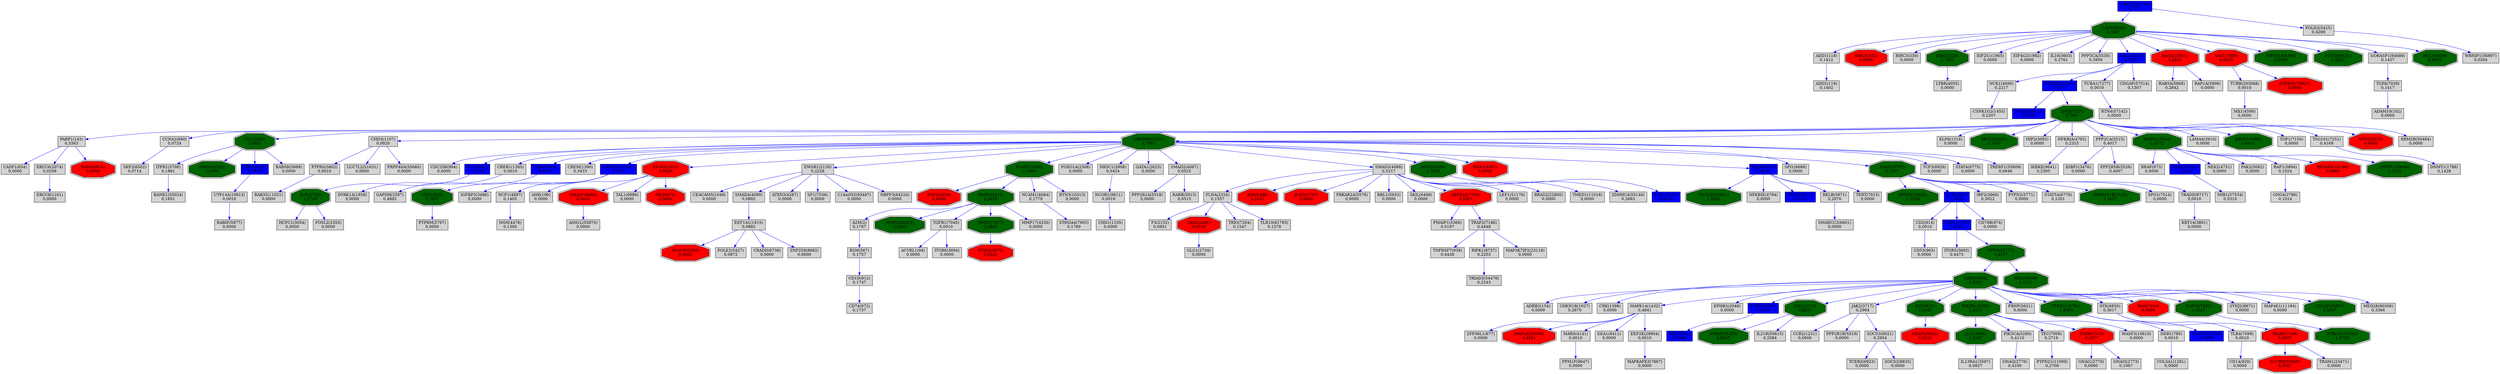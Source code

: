 digraph tmp_ans6 {
N_0 [shape = box, style = filled, fillcolor = lightgray, label = "ADD1(118)\n0,1412"];
N_1 [shape = box, style = filled, fillcolor = lightgray, label = "ADD2(119)\n0,1402"];
N_2 [shape = box, style = filled, fillcolor = lightgray, label = "PARP1(142)\n0,3363"];
N_3 [shape = box, style = filled, fillcolor = lightgray, label = "ADRB2(154)\n0,0000"];
N_4 [shape = box, style = filled, fillcolor = lightgray, label = "AHR(196)\n0,0000"];
N_5 [shape = box, style = filled, fillcolor = lightgray, label = "A2M(2)\n0,1767"];
N_6 [shape = box, style = filled, fillcolor = lightgray, label = "ACVRL1(94)\n0,0000"];
N_7 [shape = doubleoctagon, style = filled, fillcolor = red, label = "BIRC5(332)\n0,0000"];
N_8 [shape = box, style = filled, fillcolor = lightgray, label = "ADAM10(102)\n0,0000"];
N_9 [shape = box, style = filled, fillcolor = lightgray, label = "B2M(567)\n0,1757"];
N_10 [shape = box, style = filled, fillcolor = lightgray, label = "BRAF(673)\n0,0000"];
N_11 [shape = box, style = filled, fillcolor = lightgray, label = "DDR1(780)\n0,0010"];
N_12 [shape = box, style = filled, fillcolor = lightgray, label = "CASP1(834)\n0,0000"];
N_13 [shape = doubleoctagon, style = filled, fillcolor = darkgreen, label = "CASP3(836)\n3,7697"];
N_14 [shape = box, style = filled, fillcolor = lightgray, label = "BIRC3(330)\n0,0000"];
N_15 [shape = doubleoctagon, style = filled, fillcolor = darkgreen, label = "BIRC2(329)\n3,7637"];
N_16 [shape = box, style = filled, fillcolor = lightgray, label = "CD2(914)\n0,0010"];
N_17 [shape = box, style = filled, fillcolor = lightgray, label = "TNFRSF7(939)\n0,4438"];
N_18 [shape = box, style = filled, fillcolor = lightgray, label = "CD74(972)\n0,1737"];
N_19 [shape = box, style = filled, fillcolor = lightgray, label = "CD1D(912)\n0,1747"];
N_20 [shape = box, style = filled, fillcolor = lightgray, label = "CCNA2(890)\n0,0724"];
N_21 [shape = doubleoctagon, style = filled, fillcolor = darkgreen, label = "CDC2(983)\n2,4951"];
N_22 [shape = doubleoctagon, style = filled, fillcolor = darkgreen, label = "CDH1(999)\n3,7637"];
N_23 [shape = box, style = filled, fillcolor = blue, label = "CDKN1A(1026)\n3,7707"];
N_24 [shape = box, style = filled, fillcolor = lightgray, label = "CHD3(1107)\n0,0020"];
N_25 [shape = box, style = filled, fillcolor = lightgray, label = "CDC25B(994)\n0,0000"];
N_26 [shape = box, style = filled, fillcolor = lightgray, label = "CDKN1B(1027)\n0,2670"];
N_27 [shape = box, style = filled, fillcolor = lightgray, label = "CCR2(1231)\n0,0000"];
N_28 [shape = box, style = filled, fillcolor = blue, label = "BCL3(602)\n1,2754"];
N_29 [shape = box, style = filled, fillcolor = lightgray, label = "CREB1(1385)\n0,0010"];
N_30 [shape = doubleoctagon, style = filled, fillcolor = darkgreen, label = "CREBBP(1387)\n3,7657"];
N_31 [shape = box, style = filled, fillcolor = blue, label = "CAMK4(814)\n0,8951"];
N_32 [shape = box, style = filled, fillcolor = lightgray, label = "CREM(1390)\n0,3433"];
N_33 [shape = box, style = filled, fillcolor = lightgray, label = "CRK(1398)\n0,0000"];
N_34 [shape = box, style = filled, fillcolor = lightgray, label = "ZFP36L1(677)\n0,0000"];
N_35 [shape = box, style = filled, fillcolor = blue, label = "CSNK2A1(1457)\n3,7647"];
N_36 [shape = box, style = filled, fillcolor = lightgray, label = "MAPK14(1432)\n0,4841"];
N_37 [shape = box, style = filled, fillcolor = lightgray, label = "CD14(929)\n0,0000"];
N_38 [shape = box, style = filled, fillcolor = blue, label = "DAPK1(1612)\n1,3553"];
N_39 [shape = box, style = filled, fillcolor = lightgray, label = "ERCC8(1161)\n0,0000"];
N_40 [shape = box, style = filled, fillcolor = lightgray, label = "DNMT1(1786)\n0,1428"];
N_41 [shape = doubleoctagon, style = filled, fillcolor = darkgreen, label = "TSC22D3(1831)\n1,0422"];
N_42 [shape = box, style = filled, fillcolor = lightgray, label = "EEF1A1(1915)\n0,0882"];
N_43 [shape = box, style = filled, fillcolor = lightgray, label = "KLF6(1316)\n0,0000"];
N_44 [shape = box, style = filled, fillcolor = lightgray, label = "EIF2S1(1965)\n0,0000"];
N_45 [shape = box, style = filled, fillcolor = lightgray, label = "EIF4G2(1982)\n0,0000"];
N_46 [shape = doubleoctagon, style = filled, fillcolor = red, label = "EP300(2033)\n0,0020"];
N_47 [shape = box, style = filled, fillcolor = lightgray, label = "EPHB2(2048)\n0,0000"];
N_48 [shape = box, style = filled, fillcolor = lightgray, label = "CEACAM5(1048)\n0,0000"];
N_49 [shape = box, style = filled, fillcolor = lightgray, label = "EWSR1(2130)\n0,2228"];
N_50 [shape = box, style = filled, fillcolor = lightgray, label = "F3(2152)\n0,0951"];
N_51 [shape = box, style = filled, fillcolor = blue, label = "DOK1(1796)\n1,4587"];
N_52 [shape = box, style = filled, fillcolor = lightgray, label = "COL3A1(1281)\n0,0000"];
N_53 [shape = doubleoctagon, style = filled, fillcolor = darkgreen, label = "FGFR1(2260)\n2,5860"];
N_54 [shape = doubleoctagon, style = filled, fillcolor = red, label = "FGF5(2250)\n0,0000"];
N_55 [shape = box, style = filled, fillcolor = blue, label = "FGFR3(2261)\n0,6746"];
N_56 [shape = box, style = filled, fillcolor = lightgray, label = "DYRK1A(1859)\n0,0000"];
N_57 [shape = box, style = filled, fillcolor = lightgray, label = "FLNA(2316)\n0,1557"];
N_58 [shape = box, style = filled, fillcolor = lightgray, label = "CD79B(974)\n0,0000"];
N_59 [shape = box, style = filled, fillcolor = lightgray, label = "FOXO1A(2308)\n0,0000"];
N_60 [shape = box, style = filled, fillcolor = lightgray, label = "GAPDH(2597)\n0,4892"];
N_61 [shape = doubleoctagon, style = filled, fillcolor = darkgreen, label = "XRCC6(2547)\n3,7637"];
N_62 [shape = box, style = filled, fillcolor = lightgray, label = "CD53(963)\n0,0000"];
N_63 [shape = box, style = filled, fillcolor = lightgray, label = "GNAI1(2770)\n0,0000"];
N_64 [shape = box, style = filled, fillcolor = lightgray, label = "GNAI3(2773)\n0,1067"];
N_65 [shape = box, style = filled, fillcolor = lightgray, label = "GNAQ(2776)\n0,4100"];
N_66 [shape = doubleoctagon, style = filled, fillcolor = darkgreen, label = "GRB2(2885)\n1,4567"];
N_67 [shape = box, style = filled, fillcolor = lightgray, label = "NR3C1(2908)\n0,0424"];
N_68 [shape = box, style = filled, fillcolor = lightgray, label = "ERCC6(2074)\n0,0208"];
N_69 [shape = box, style = filled, fillcolor = blue, label = "HBZ(3050)\n0,5992"];
N_70 [shape = box, style = filled, fillcolor = lightgray, label = "HCFC1(3054)\n0,0000"];
N_71 [shape = box, style = filled, fillcolor = lightgray, label = "CHD1(1105)\n0,0000"];
N_72 [shape = doubleoctagon, style = filled, fillcolor = darkgreen, label = "IFNAR2(3455)\n0,8627"];
N_73 [shape = doubleoctagon, style = filled, fillcolor = darkgreen, label = "IFNGR1(3459)\n1,7028"];
N_74 [shape = doubleoctagon, style = filled, fillcolor = darkgreen, label = "IL13(3596)\n1,4547"];
N_75 [shape = box, style = filled, fillcolor = lightgray, label = "IL16(3603)\n0,2761"];
N_76 [shape = doubleoctagon, style = filled, fillcolor = red, label = "ITGA3(3675)\n0,5325"];
N_77 [shape = box, style = filled, fillcolor = lightgray, label = "ITGB5(3693)\n0,4473"];
N_78 [shape = box, style = filled, fillcolor = lightgray, label = "ITPR1(3708)\n0,1861"];
N_79 [shape = doubleoctagon, style = filled, fillcolor = darkgreen, label = "JAK1(3716)\n0,8637"];
N_80 [shape = box, style = filled, fillcolor = lightgray, label = "JAK2(3717)\n0,2964"];
N_81 [shape = doubleoctagon, style = filled, fillcolor = darkgreen, label = "JUN(3725)\n1,2744"];
N_82 [shape = box, style = filled, fillcolor = lightgray, label = "FOSL2(2355)\n0,0000"];
N_83 [shape = doubleoctagon, style = filled, fillcolor = red, label = "ANK3(288)\n0,5197"];
N_84 [shape = doubleoctagon, style = filled, fillcolor = darkgreen, label = "KIT(3815)\n1,4547"];
N_85 [shape = box, style = filled, fillcolor = lightgray, label = "IGFBP3(3486)\n0,0000"];
N_86 [shape = box, style = filled, fillcolor = blue, label = "LCK(3932)\n1,4597"];
N_87 [shape = box, style = filled, fillcolor = lightgray, label = "GATA1(2623)\n0,0000"];
N_88 [shape = box, style = filled, fillcolor = lightgray, label = "LTBR(4055)\n0,0000"];
N_89 [shape = box, style = filled, fillcolor = lightgray, label = "SMAD2(4087)\n0,0525"];
N_90 [shape = doubleoctagon, style = filled, fillcolor = red, label = "JUND(3727)\n0,0000"];
N_91 [shape = box, style = filled, fillcolor = lightgray, label = "SMAD3(4088)\n0,5217"];
N_92 [shape = box, style = filled, fillcolor = lightgray, label = "SMAD4(4089)\n0,0892"];
N_93 [shape = doubleoctagon, style = filled, fillcolor = red, label = "SMAD7(4092)\n0,0010"];
N_94 [shape = box, style = filled, fillcolor = lightgray, label = "IGBP1(3476)\n0,0000"];
N_95 [shape = doubleoctagon, style = filled, fillcolor = darkgreen, label = "MMP2(4313)\n2,5850"];
N_96 [shape = doubleoctagon, style = filled, fillcolor = darkgreen, label = "MSH2(4436)\n1,7892"];
N_97 [shape = box, style = filled, fillcolor = lightgray, label = "MSN(4478)\n0,1395"];
N_98 [shape = doubleoctagon, style = filled, fillcolor = red, label = "MSX1(4487)\n0,0000"];
N_99 [shape = box, style = filled, fillcolor = lightgray, label = "MX1(4599)\n0,0000"];
N_100 [shape = box, style = filled, fillcolor = lightgray, label = "NCAM1(4684)\n0,1779"];
N_101 [shape = box, style = filled, fillcolor = lightgray, label = "NCF1(4687)\n0,1405"];
N_102 [shape = box, style = filled, fillcolor = lightgray, label = "CSNK1G2(1455)\n0,2207"];
N_103 [shape = box, style = filled, fillcolor = lightgray, label = "HIP2(3093)\n0,0000"];
N_104 [shape = box, style = filled, fillcolor = lightgray, label = "NCK1(4690)\n0,2217"];
N_105 [shape = box, style = filled, fillcolor = lightgray, label = "NEK2(4751)\n0,0000"];
N_106 [shape = box, style = filled, fillcolor = lightgray, label = "IRF2(3660)\n0,3022"];
N_107 [shape = box, style = filled, fillcolor = lightgray, label = "GLG1(2734)\n0,0000"];
N_108 [shape = box, style = filled, fillcolor = lightgray, label = "NFKBIA(4792)\n0,2315"];
N_109 [shape = box, style = filled, fillcolor = lightgray, label = "PAK2(5062)\n0,0000"];
N_110 [shape = doubleoctagon, style = filled, fillcolor = darkgreen, label = "PIK3R1(5295)\n1,4557"];
N_111 [shape = box, style = filled, fillcolor = lightgray, label = "PIK3CA(5290)\n0,4110"];
N_112 [shape = box, style = filled, fillcolor = lightgray, label = "KRT14(3861)\n0,0000"];
N_113 [shape = box, style = filled, fillcolor = lightgray, label = "PMAIP1(5366)\n0,5197"];
N_114 [shape = box, style = filled, fillcolor = lightgray, label = "PPP2CA(5515)\n0,4017"];
N_115 [shape = box, style = filled, fillcolor = lightgray, label = "PPP2R1B(5519)\n0,0000"];
N_116 [shape = box, style = filled, fillcolor = lightgray, label = "PPP2R1A(5518)\n0,0000"];
N_117 [shape = box, style = filled, fillcolor = lightgray, label = "PPP3CA(5530)\n0,3950"];
N_118 [shape = box, style = filled, fillcolor = lightgray, label = "NFKBIE(4794)\n0,0000"];
N_119 [shape = box, style = filled, fillcolor = lightgray, label = "PRKAR2A(5576)\n0,0000"];
N_120 [shape = doubleoctagon, style = filled, fillcolor = darkgreen, label = "MAPK1(5594)\n1,5172"];
N_121 [shape = box, style = filled, fillcolor = blue, label = "EIF2AK2(5610)\n3,7677"];
N_122 [shape = box, style = filled, fillcolor = blue, label = "DNAJC3(5611)\n0,5636"];
N_123 [shape = box, style = filled, fillcolor = lightgray, label = "PRNP(5621)\n0,0000"];
N_124 [shape = box, style = filled, fillcolor = lightgray, label = "ATXN3(4287)\n0,0000"];
N_125 [shape = box, style = filled, fillcolor = lightgray, label = "LAMA4(3910)\n0,0000"];
N_126 [shape = doubleoctagon, style = filled, fillcolor = darkgreen, label = "PTPN6(5777)\n1,4577"];
N_127 [shape = box, style = filled, fillcolor = lightgray, label = "PTPRM(5797)\n0,0000"];
N_128 [shape = doubleoctagon, style = filled, fillcolor = darkgreen, label = "PTPN11(5781)\n1,4280"];
N_129 [shape = box, style = filled, fillcolor = lightgray, label = "RAB5A(5868)\n0,2842"];
N_130 [shape = box, style = filled, fillcolor = blue, label = "RAC1(5879)\n3,7687"];
N_131 [shape = doubleoctagon, style = filled, fillcolor = darkgreen, label = "RAD51(5888)\n1,6913"];
N_132 [shape = box, style = filled, fillcolor = lightgray, label = "RAF1(5894)\n0,1024"];
N_133 [shape = box, style = filled, fillcolor = lightgray, label = "GNG4(2786)\n0,1014"];
N_134 [shape = box, style = filled, fillcolor = lightgray, label = "RAP1A(5906)\n0,0000"];
N_135 [shape = doubleoctagon, style = filled, fillcolor = red, label = "RASA1(5921)\n0,2852"];
N_136 [shape = doubleoctagon, style = filled, fillcolor = darkgreen, label = "MNDA(4332)\n1,5096"];
N_137 [shape = doubleoctagon, style = filled, fillcolor = red, label = "RARA(5914)\n0,0000"];
N_138 [shape = box, style = filled, fillcolor = lightgray, label = "RBL1(5933)\n0,0000"];
N_139 [shape = box, style = filled, fillcolor = blue, label = "PPP4C(5531)\n0,5735"];
N_140 [shape = box, style = filled, fillcolor = blue, label = "RELA(5970)\n1,0432"];
N_141 [shape = box, style = filled, fillcolor = lightgray, label = "RELB(5971)\n0,2876"];
N_142 [shape = box, style = filled, fillcolor = blue, label = "RPA2(6118)\n0,7876"];
N_143 [shape = box, style = filled, fillcolor = lightgray, label = "RARB(5915)\n0,0515"];
N_144 [shape = doubleoctagon, style = filled, fillcolor = red, label = "MAP2K3(5606)\n0,4831"];
N_145 [shape = doubleoctagon, style = filled, fillcolor = darkgreen, label = "MMP14(4323)\n2,5840"];
N_146 [shape = doubleoctagon, style = filled, fillcolor = red, label = "SELE(6401)\n0,0010"];
N_147 [shape = box, style = filled, fillcolor = lightgray, label = "PTPN2(5771)\n0,0000"];
N_148 [shape = box, style = filled, fillcolor = lightgray, label = "SKIL(6498)\n0,0000"];
N_149 [shape = box, style = filled, fillcolor = blue, label = "SLAMF1(6504)\n0,5809"];
N_150 [shape = box, style = filled, fillcolor = lightgray, label = "SPI1(6688)\n0,0000"];
N_151 [shape = doubleoctagon, style = filled, fillcolor = darkgreen, label = "STAT1(6772)\n3,7647"];
N_152 [shape = box, style = filled, fillcolor = lightgray, label = "STAT5A(6776)\n0,1201"];
N_153 [shape = doubleoctagon, style = filled, fillcolor = red, label = "RPS6KB1(6198)\n0,0666"];
N_154 [shape = doubleoctagon, style = filled, fillcolor = red, label = "PLAUR(5329)\n0,0000"];
N_155 [shape = box, style = filled, fillcolor = lightgray, label = "SYK(6850)\n0,3617"];
N_156 [shape = box, style = filled, fillcolor = lightgray, label = "TCEB2(6923)\n0,0000"];
N_157 [shape = box, style = filled, fillcolor = lightgray, label = "TCF3(6929)\n0,0000"];
N_158 [shape = box, style = filled, fillcolor = lightgray, label = "TAL1(6886)\n0,0000"];
N_159 [shape = box, style = filled, fillcolor = lightgray, label = "SKP2(6502)\n0,0714"];
N_160 [shape = box, style = filled, fillcolor = lightgray, label = "TEC(7006)\n0,2719"];
N_161 [shape = box, style = filled, fillcolor = lightgray, label = "TERT(7015)\n0,0000"];
N_162 [shape = box, style = filled, fillcolor = lightgray, label = "RAB5B(5869)\n0,0000"];
N_163 [shape = box, style = filled, fillcolor = lightgray, label = "TGFA(7039)\n0,1417"];
N_164 [shape = box, style = filled, fillcolor = lightgray, label = "ITGB6(3694)\n0,0000"];
N_165 [shape = box, style = filled, fillcolor = lightgray, label = "TGFB1(7040)\n0,0010"];
N_166 [shape = box, style = filled, fillcolor = lightgray, label = "POLE2(5427)\n0,0872"];
N_167 [shape = box, style = filled, fillcolor = lightgray, label = "TLR4(7099)\n0,0010"];
N_168 [shape = box, style = filled, fillcolor = lightgray, label = "TOP1(7150)\n0,0000"];
N_169 [shape = doubleoctagon, style = filled, fillcolor = darkgreen, label = "TP53(7157)\n3,7667"];
N_170 [shape = doubleoctagon, style = filled, fillcolor = darkgreen, label = "TNFRSF1B(7133)\n3,7637"];
N_171 [shape = box, style = filled, fillcolor = lightgray, label = "TRAF2(7186)\n0,4448"];
N_172 [shape = doubleoctagon, style = filled, fillcolor = red, label = "TRAF6(7189)\n0,3607"];
N_173 [shape = doubleoctagon, style = filled, fillcolor = red, label = "TSHR(7253)\n0,1077"];
N_174 [shape = box, style = filled, fillcolor = lightgray, label = "TSG101(7251)\n0,4169"];
N_175 [shape = box, style = filled, fillcolor = lightgray, label = "TUBA1(7277)\n0,0010"];
N_176 [shape = doubleoctagon, style = filled, fillcolor = red, label = "WAS(7454)\n0,0000"];
N_177 [shape = box, style = filled, fillcolor = lightgray, label = "POLD2(5425)\n0,4299"];
N_178 [shape = box, style = filled, fillcolor = lightgray, label = "XPO1(7514)\n0,0000"];
N_179 [shape = doubleoctagon, style = filled, fillcolor = red, label = "VAV1(7409)\n0,0020"];
N_180 [shape = doubleoctagon, style = filled, fillcolor = darkgreen, label = "ZAP70(7535)\n1,4547"];
N_181 [shape = doubleoctagon, style = filled, fillcolor = red, label = "ZBTB16(7704)\n0,5207"];
N_182 [shape = box, style = filled, fillcolor = lightgray, label = "ST8SIA4(7903)\n0,1769"];
N_183 [shape = box, style = filled, fillcolor = lightgray, label = "MARS(4141)\n0,0010"];
N_184 [shape = box, style = filled, fillcolor = lightgray, label = "SF1(7536)\n0,0000"];
N_185 [shape = box, style = filled, fillcolor = lightgray, label = "EEA1(8411)\n0,0000"];
N_186 [shape = box, style = filled, fillcolor = lightgray, label = "PTPRS(5802)\n0,0010"];
N_187 [shape = doubleoctagon, style = filled, fillcolor = darkgreen, label = "TNFSF11(8600)\n1,5162"];
N_188 [shape = doubleoctagon, style = filled, fillcolor = darkgreen, label = "PIP5K1A(8394)\n2,9068"];
N_189 [shape = box, style = filled, fillcolor = lightgray, label = "TRADD(8717)\n0,0010"];
N_190 [shape = box, style = filled, fillcolor = lightgray, label = "RIPK1(8737)\n0,2253"];
N_191 [shape = box, style = filled, fillcolor = lightgray, label = "SYNJ2(8871)\n0,0000"];
N_192 [shape = box, style = filled, fillcolor = lightgray, label = "SOCS2(8835)\n0,0000"];
N_193 [shape = box, style = filled, fillcolor = lightgray, label = "SMARCC2(6601)\n0,0000"];
N_194 [shape = box, style = filled, fillcolor = lightgray, label = "STAT4(6775)\n0,0000"];
N_195 [shape = box, style = filled, fillcolor = lightgray, label = "NCOR1(9611)\n0,0010"];
N_196 [shape = box, style = filled, fillcolor = lightgray, label = "PPM1F(9647)\n0,0000"];
N_197 [shape = doubleoctagon, style = filled, fillcolor = red, label = "GRAP2(9402)\n0,3213"];
N_198 [shape = doubleoctagon, style = filled, fillcolor = darkgreen, label = "PDCD8(9131)\n2,8237"];
N_199 [shape = box, style = filled, fillcolor = lightgray, label = "IKBKE(9641)\n0,2305"];
N_200 [shape = box, style = filled, fillcolor = lightgray, label = "RTN3(10313)\n0,0000"];
N_201 [shape = doubleoctagon, style = filled, fillcolor = darkgreen, label = "ROS1(6098)\n1,1711"];
N_202 [shape = box, style = filled, fillcolor = lightgray, label = "RABIF(5877)\n0,0000"];
N_203 [shape = box, style = filled, fillcolor = lightgray, label = "UTP14A(10813)\n0,0010"];
N_204 [shape = box, style = filled, fillcolor = lightgray, label = "CRADD(8738)\n0,0000"];
N_205 [shape = box, style = filled, fillcolor = lightgray, label = "MAP4K1(11184)\n0,0000"];
N_206 [shape = doubleoctagon, style = filled, fillcolor = red, label = "MTA2(9219)\n0,0000"];
N_207 [shape = doubleoctagon, style = filled, fillcolor = darkgreen, label = "CD2AP(23607)\n1,4547"];
N_208 [shape = box, style = filled, fillcolor = lightgray, label = "MAPKAPK3(7867)\n0,0000"];
N_209 [shape = box, style = filled, fillcolor = lightgray, label = "LEF1(51176)\n0,0000"];
N_210 [shape = box, style = filled, fillcolor = lightgray, label = "LUC7L2(51631)\n0,0000"];
N_211 [shape = box, style = filled, fillcolor = lightgray, label = "TRIAD3(54476)\n0,2243"];
N_212 [shape = box, style = filled, fillcolor = lightgray, label = "RRAS2(22800)\n0,0000"];
N_213 [shape = box, style = filled, fillcolor = lightgray, label = "PRPF40A(55660)\n0,0000"];
N_214 [shape = box, style = filled, fillcolor = lightgray, label = "ZNF259(8882)\n0,0000"];
N_215 [shape = box, style = filled, fillcolor = lightgray, label = "WRNIP1(56897)\n0,0294"];
N_216 [shape = box, style = filled, fillcolor = lightgray, label = "IL21R(50615)\n0,2584"];
N_217 [shape = box, style = filled, fillcolor = lightgray, label = "GORASP1(64689)\n0,1427"];
N_218 [shape = doubleoctagon, style = filled, fillcolor = red, label = "IL17RB(55540)\n0,3597"];
N_219 [shape = box, style = filled, fillcolor = lightgray, label = "RTN4(57142)\n0,0000"];
N_220 [shape = box, style = filled, fillcolor = lightgray, label = "RAB35(11021)\n0,0000"];
N_221 [shape = box, style = filled, fillcolor = lightgray, label = "MED28(80306)\n0,3366"];
N_222 [shape = box, style = filled, fillcolor = lightgray, label = "C14orf32(93487)\n0,0000"];
N_223 [shape = box, style = filled, fillcolor = lightgray, label = "TRAM1(23471)\n0,0000"];
N_224 [shape = box, style = filled, fillcolor = lightgray, label = "NBPF3(84224)\n0,0000"];
N_225 [shape = box, style = filled, fillcolor = lightgray, label = "WASF3(10810)\n0,0000"];
N_226 [shape = box, style = filled, fillcolor = lightgray, label = "TUBB(203068)\n0,0010"];
N_227 [shape = box, style = filled, fillcolor = lightgray, label = "MAP3K7IP2(23118)\n0,0000"];
N_228 [shape = box, style = filled, fillcolor = lightgray, label = "TRIO(7204)\n0,1547"];
N_229 [shape = box, style = filled, fillcolor = lightgray, label = "PTPN21(11099)\n0,2709"];
N_230 [shape = doubleoctagon, style = filled, fillcolor = darkgreen, label = "MYL3(4634)\n0,8659"];
N_231 [shape = box, style = filled, fillcolor = lightgray, label = "TLR10(81793)\n0,1278"];
N_232 [shape = doubleoctagon, style = filled, fillcolor = red, label = "ZNF655(79027)\n0,0000"];
N_233 [shape = box, style = filled, fillcolor = lightgray, label = "TRERF1(55809)\n0,0646"];
N_234 [shape = box, style = filled, fillcolor = lightgray, label = "SOCS3(9021)\n0,2954"];
N_235 [shape = box, style = filled, fillcolor = lightgray, label = "EEF2K(29904)\n0,0010"];
N_236 [shape = box, style = filled, fillcolor = lightgray, label = "CDGAP(57514)\n0,1307"];
N_237 [shape = box, style = filled, fillcolor = lightgray, label = "MIB1(57534)\n0,5310"];
N_238 [shape = box, style = filled, fillcolor = lightgray, label = "IL13RA1(3597)\n0,0827"];
N_239 [shape = doubleoctagon, style = filled, fillcolor = red, label = "P8(26471)\n0,0000"];
N_240 [shape = doubleoctagon, style = filled, fillcolor = darkgreen, label = "TIMP2(7077)\n2,5840"];
N_241 [shape = box, style = filled, fillcolor = lightgray, label = "BANK1(55024)\n0,1851"];
N_242 [shape = box, style = filled, fillcolor = lightgray, label = "MMP17(4326)\n0,0000"];
N_243 [shape = box, style = filled, fillcolor = lightgray, label = "TMED1(11018)\n0,0000"];
N_244 [shape = box, style = filled, fillcolor = lightgray, label = "ZDHHC4(55146)\n0,2663"];
N_245 [shape = box, style = filled, fillcolor = lightgray, label = "ASH1L(55870)\n0,0000"];
N_246 [shape = box, style = filled, fillcolor = blue, label = "EXO1(9156)\n0,6676"];
N_247 [shape = box, style = filled, fillcolor = lightgray, label = "PPP2R5B(5526)\n0,4007"];
N_248 [shape = box, style = filled, fillcolor = lightgray, label = "RRM2B(50484)\n0,0000"];
N_249 [shape = doubleoctagon, style = filled, fillcolor = darkgreen, label = "FCRL3(115352)\n1,3729"];
N_0 -> N_1 [ color = blue ];
N_5 -> N_9 [ color = blue ];
N_2 -> N_12 [ color = blue ];
N_13 -> N_0 [ color = blue ];
N_13 -> N_7 [ color = blue ];
N_13 -> N_14 [ color = blue ];
N_13 -> N_15 [ color = blue ];
N_9 -> N_19 [ color = blue ];
N_19 -> N_18 [ color = blue ];
N_23 -> N_13 [ color = blue ];
N_30 -> N_25 [ color = blue ];
N_30 -> N_28 [ color = blue ];
N_30 -> N_29 [ color = blue ];
N_30 -> N_31 [ color = blue ];
N_30 -> N_32 [ color = blue ];
N_35 -> N_22 [ color = blue ];
N_30 -> N_35 [ color = blue ];
N_36 -> N_34 [ color = blue ];
N_13 -> N_44 [ color = blue ];
N_13 -> N_45 [ color = blue ];
N_46 -> N_4 [ color = blue ];
N_30 -> N_46 [ color = blue ];
N_30 -> N_49 [ color = blue ];
N_49 -> N_48 [ color = blue ];
N_11 -> N_52 [ color = blue ];
N_30 -> N_53 [ color = blue ];
N_53 -> N_54 [ color = blue ];
N_29 -> N_56 [ color = blue ];
N_57 -> N_50 [ color = blue ];
N_30 -> N_59 [ color = blue ];
N_31 -> N_60 [ color = blue ];
N_16 -> N_62 [ color = blue ];
N_66 -> N_3 [ color = blue ];
N_66 -> N_26 [ color = blue ];
N_66 -> N_33 [ color = blue ];
N_66 -> N_36 [ color = blue ];
N_66 -> N_47 [ color = blue ];
N_66 -> N_55 [ color = blue ];
N_30 -> N_67 [ color = blue ];
N_2 -> N_68 [ color = blue ];
N_68 -> N_39 [ color = blue ];
N_55 -> N_69 [ color = blue ];
N_13 -> N_75 [ color = blue ];
N_51 -> N_77 [ color = blue ];
N_21 -> N_78 [ color = blue ];
N_66 -> N_79 [ color = blue ];
N_79 -> N_72 [ color = blue ];
N_80 -> N_27 [ color = blue ];
N_66 -> N_80 [ color = blue ];
N_28 -> N_81 [ color = blue ];
N_81 -> N_70 [ color = blue ];
N_81 -> N_82 [ color = blue ];
N_66 -> N_84 [ color = blue ];
N_35 -> N_85 [ color = blue ];
N_86 -> N_16 [ color = blue ];
N_86 -> N_51 [ color = blue ];
N_86 -> N_58 [ color = blue ];
N_30 -> N_87 [ color = blue ];
N_15 -> N_88 [ color = blue ];
N_30 -> N_89 [ color = blue ];
N_30 -> N_91 [ color = blue ];
N_91 -> N_57 [ color = blue ];
N_91 -> N_83 [ color = blue ];
N_91 -> N_90 [ color = blue ];
N_92 -> N_42 [ color = blue ];
N_49 -> N_92 [ color = blue ];
N_46 -> N_93 [ color = blue ];
N_95 -> N_5 [ color = blue ];
N_53 -> N_95 [ color = blue ];
N_30 -> N_96 [ color = blue ];
N_30 -> N_98 [ color = blue ];
N_53 -> N_100 [ color = blue ];
N_35 -> N_101 [ color = blue ];
N_101 -> N_97 [ color = blue ];
N_104 -> N_102 [ color = blue ];
N_66 -> N_110 [ color = blue ];
N_110 -> N_74 [ color = blue ];
N_111 -> N_65 [ color = blue ];
N_110 -> N_111 [ color = blue ];
N_114 -> N_94 [ color = blue ];
N_80 -> N_115 [ color = blue ];
N_89 -> N_116 [ color = blue ];
N_13 -> N_117 [ color = blue ];
N_91 -> N_119 [ color = blue ];
N_120 -> N_10 [ color = blue ];
N_120 -> N_38 [ color = blue ];
N_120 -> N_105 [ color = blue ];
N_120 -> N_109 [ color = blue ];
N_121 -> N_122 [ color = blue ];
N_66 -> N_123 [ color = blue ];
N_49 -> N_124 [ color = blue ];
N_51 -> N_126 [ color = blue ];
N_126 -> N_66 [ color = blue ];
N_22 -> N_127 [ color = blue ];
N_128 -> N_11 [ color = blue ];
N_66 -> N_128 [ color = blue ];
N_13 -> N_130 [ color = blue ];
N_130 -> N_104 [ color = blue ];
N_130 -> N_121 [ color = blue ];
N_120 -> N_132 [ color = blue ];
N_132 -> N_133 [ color = blue ];
N_13 -> N_135 [ color = blue ];
N_135 -> N_129 [ color = blue ];
N_135 -> N_134 [ color = blue ];
N_21 -> N_136 [ color = blue ];
N_2 -> N_137 [ color = blue ];
N_91 -> N_138 [ color = blue ];
N_30 -> N_140 [ color = blue ];
N_140 -> N_41 [ color = blue ];
N_140 -> N_118 [ color = blue ];
N_140 -> N_139 [ color = blue ];
N_140 -> N_141 [ color = blue ];
N_21 -> N_142 [ color = blue ];
N_89 -> N_143 [ color = blue ];
N_36 -> N_144 [ color = blue ];
N_95 -> N_145 [ color = blue ];
N_57 -> N_146 [ color = blue ];
N_146 -> N_107 [ color = blue ];
N_91 -> N_148 [ color = blue ];
N_128 -> N_149 [ color = blue ];
N_30 -> N_150 [ color = blue ];
N_30 -> N_151 [ color = blue ];
N_151 -> N_73 [ color = blue ];
N_151 -> N_86 [ color = blue ];
N_151 -> N_106 [ color = blue ];
N_151 -> N_147 [ color = blue ];
N_151 -> N_152 [ color = blue ];
N_120 -> N_153 [ color = blue ];
N_42 -> N_154 [ color = blue ];
N_66 -> N_155 [ color = blue ];
N_30 -> N_157 [ color = blue ];
N_46 -> N_158 [ color = blue ];
N_20 -> N_159 [ color = blue ];
N_110 -> N_160 [ color = blue ];
N_140 -> N_161 [ color = blue ];
N_21 -> N_162 [ color = blue ];
N_163 -> N_8 [ color = blue ];
N_165 -> N_6 [ color = blue ];
N_95 -> N_165 [ color = blue ];
N_165 -> N_164 [ color = blue ];
N_42 -> N_166 [ color = blue ];
N_167 -> N_37 [ color = blue ];
N_155 -> N_167 [ color = blue ];
N_169 -> N_2 [ color = blue ];
N_169 -> N_20 [ color = blue ];
N_169 -> N_21 [ color = blue ];
N_169 -> N_24 [ color = blue ];
N_169 -> N_30 [ color = blue ];
N_169 -> N_43 [ color = blue ];
N_169 -> N_61 [ color = blue ];
N_169 -> N_103 [ color = blue ];
N_169 -> N_108 [ color = blue ];
N_169 -> N_114 [ color = blue ];
N_169 -> N_120 [ color = blue ];
N_121 -> N_169 [ color = blue ];
N_169 -> N_125 [ color = blue ];
N_169 -> N_131 [ color = blue ];
N_169 -> N_168 [ color = blue ];
N_151 -> N_170 [ color = blue ];
N_171 -> N_17 [ color = blue ];
N_155 -> N_172 [ color = blue ];
N_173 -> N_63 [ color = blue ];
N_173 -> N_64 [ color = blue ];
N_110 -> N_173 [ color = blue ];
N_174 -> N_40 [ color = blue ];
N_169 -> N_174 [ color = blue ];
N_130 -> N_175 [ color = blue ];
N_66 -> N_176 [ color = blue ];
N_23 -> N_177 [ color = blue ];
N_151 -> N_178 [ color = blue ];
N_13 -> N_179 [ color = blue ];
N_66 -> N_180 [ color = blue ];
N_91 -> N_181 [ color = blue ];
N_181 -> N_113 [ color = blue ];
N_181 -> N_171 [ color = blue ];
N_100 -> N_182 [ color = blue ];
N_36 -> N_183 [ color = blue ];
N_49 -> N_184 [ color = blue ];
N_36 -> N_185 [ color = blue ];
N_24 -> N_186 [ color = blue ];
N_120 -> N_187 [ color = blue ];
N_13 -> N_188 [ color = blue ];
N_189 -> N_112 [ color = blue ];
N_151 -> N_189 [ color = blue ];
N_171 -> N_190 [ color = blue ];
N_66 -> N_191 [ color = blue ];
N_141 -> N_193 [ color = blue ];
N_30 -> N_194 [ color = blue ];
N_67 -> N_195 [ color = blue ];
N_195 -> N_71 [ color = blue ];
N_183 -> N_196 [ color = blue ];
N_84 -> N_197 [ color = blue ];
N_13 -> N_198 [ color = blue ];
N_108 -> N_199 [ color = blue ];
N_53 -> N_200 [ color = blue ];
N_126 -> N_201 [ color = blue ];
N_142 -> N_203 [ color = blue ];
N_203 -> N_202 [ color = blue ];
N_42 -> N_204 [ color = blue ];
N_66 -> N_205 [ color = blue ];
N_169 -> N_206 [ color = blue ];
N_66 -> N_207 [ color = blue ];
N_91 -> N_209 [ color = blue ];
N_24 -> N_210 [ color = blue ];
N_190 -> N_211 [ color = blue ];
N_91 -> N_212 [ color = blue ];
N_24 -> N_213 [ color = blue ];
N_42 -> N_214 [ color = blue ];
N_177 -> N_215 [ color = blue ];
N_79 -> N_216 [ color = blue ];
N_13 -> N_217 [ color = blue ];
N_217 -> N_163 [ color = blue ];
N_172 -> N_218 [ color = blue ];
N_175 -> N_219 [ color = blue ];
N_186 -> N_220 [ color = blue ];
N_66 -> N_221 [ color = blue ];
N_49 -> N_222 [ color = blue ];
N_172 -> N_223 [ color = blue ];
N_49 -> N_224 [ color = blue ];
N_110 -> N_225 [ color = blue ];
N_226 -> N_99 [ color = blue ];
N_179 -> N_226 [ color = blue ];
N_171 -> N_227 [ color = blue ];
N_57 -> N_228 [ color = blue ];
N_160 -> N_229 [ color = blue ];
N_13 -> N_230 [ color = blue ];
N_57 -> N_231 [ color = blue ];
N_179 -> N_232 [ color = blue ];
N_30 -> N_233 [ color = blue ];
N_80 -> N_234 [ color = blue ];
N_234 -> N_156 [ color = blue ];
N_234 -> N_192 [ color = blue ];
N_36 -> N_235 [ color = blue ];
N_235 -> N_208 [ color = blue ];
N_130 -> N_236 [ color = blue ];
N_38 -> N_237 [ color = blue ];
N_74 -> N_238 [ color = blue ];
N_46 -> N_239 [ color = blue ];
N_240 -> N_76 [ color = blue ];
N_95 -> N_240 [ color = blue ];
N_78 -> N_241 [ color = blue ];
N_95 -> N_242 [ color = blue ];
N_91 -> N_243 [ color = blue ];
N_91 -> N_244 [ color = blue ];
N_93 -> N_245 [ color = blue ];
N_96 -> N_246 [ color = blue ];
N_114 -> N_247 [ color = blue ];
N_169 -> N_248 [ color = blue ];
N_180 -> N_249 [ color = blue ];
}
